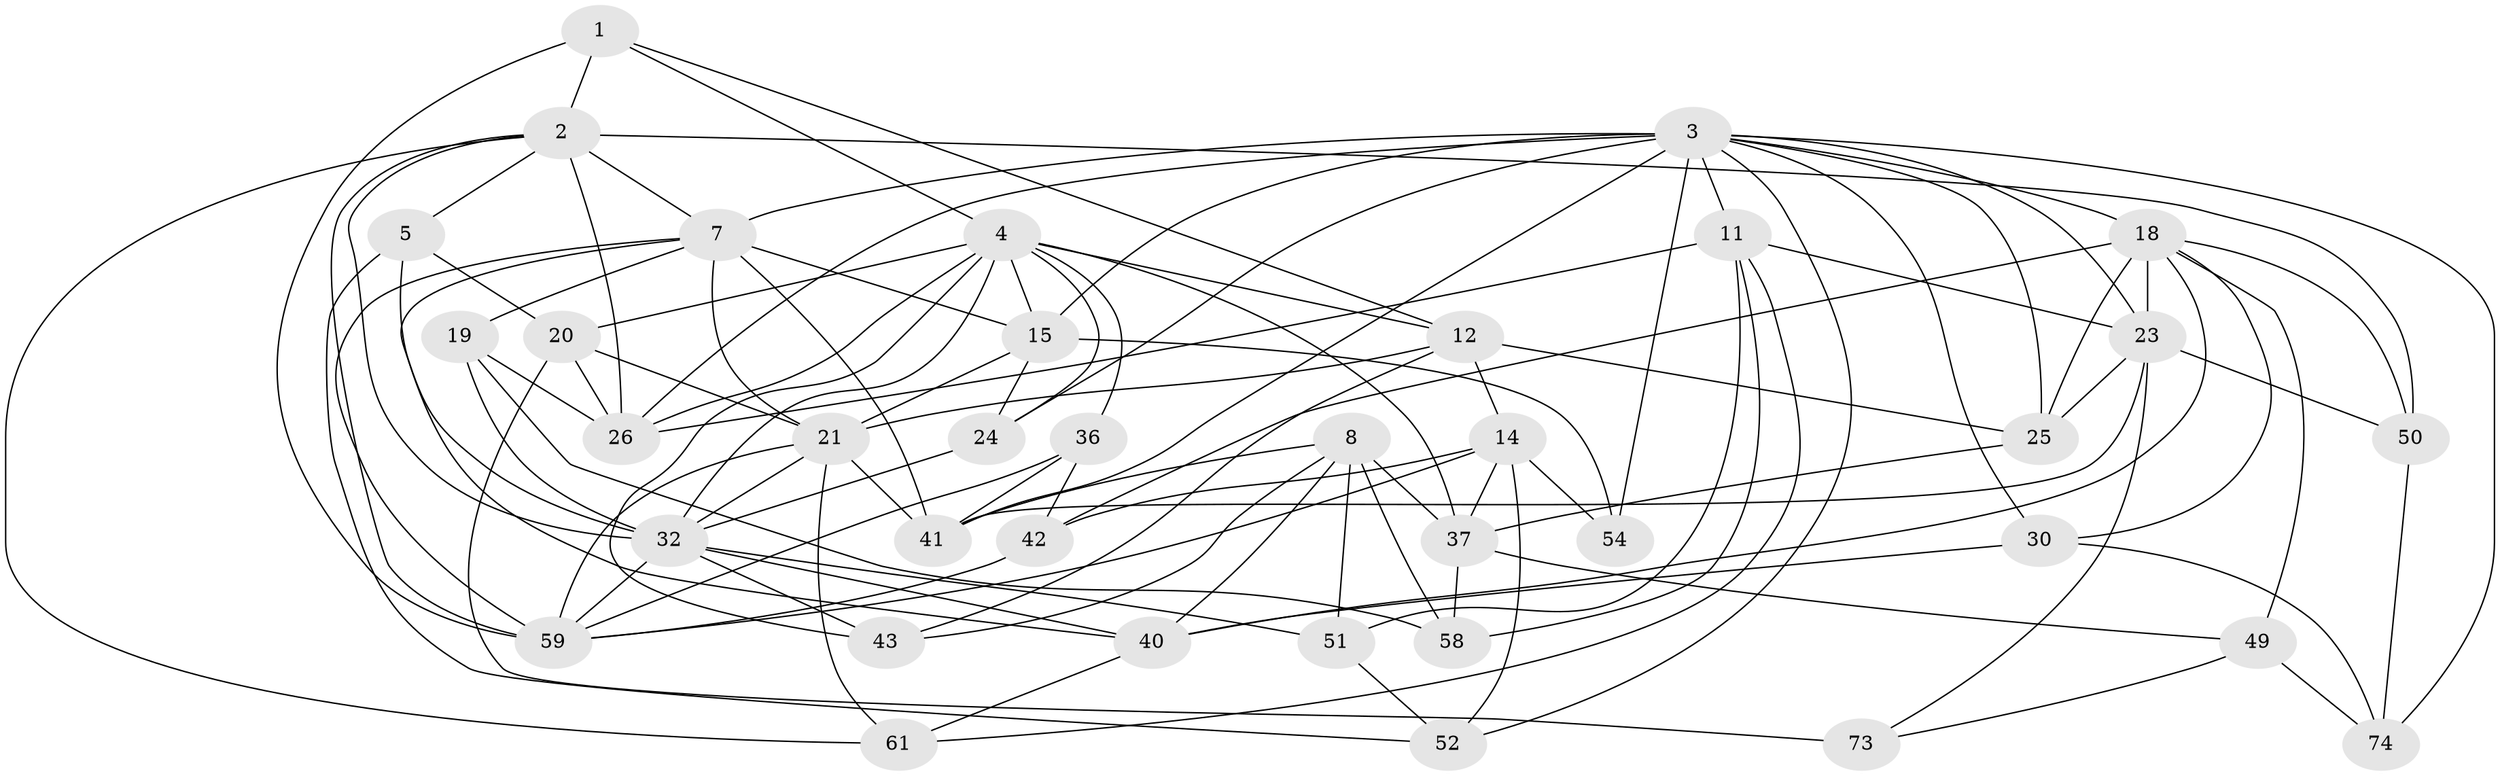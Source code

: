 // original degree distribution, {4: 1.0}
// Generated by graph-tools (version 1.1) at 2025/16/03/09/25 04:16:33]
// undirected, 37 vertices, 105 edges
graph export_dot {
graph [start="1"]
  node [color=gray90,style=filled];
  1;
  2 [super="+69+9"];
  3 [super="+6+27+10"];
  4 [super="+13"];
  5;
  7 [super="+17+45"];
  8 [super="+16"];
  11 [super="+33"];
  12 [super="+60"];
  14 [super="+29"];
  15 [super="+66"];
  18 [super="+34"];
  19;
  20 [super="+67"];
  21 [super="+22"];
  23 [super="+55+65+35+48"];
  24;
  25 [super="+72"];
  26 [super="+39"];
  30;
  32 [super="+62+70"];
  36;
  37 [super="+57"];
  40 [super="+47"];
  41 [super="+56"];
  42;
  43;
  49;
  50;
  51;
  52;
  54;
  58;
  59 [super="+68+63"];
  61;
  73;
  74;
  1 -- 4;
  1 -- 12;
  1 -- 59;
  1 -- 2;
  2 -- 7;
  2 -- 5;
  2 -- 59;
  2 -- 61;
  2 -- 26;
  2 -- 32;
  2 -- 50;
  3 -- 54 [weight=2];
  3 -- 24;
  3 -- 25;
  3 -- 30;
  3 -- 23;
  3 -- 52;
  3 -- 26;
  3 -- 18;
  3 -- 7;
  3 -- 41;
  3 -- 74;
  3 -- 15;
  3 -- 11;
  4 -- 24;
  4 -- 32;
  4 -- 36;
  4 -- 37;
  4 -- 43;
  4 -- 12;
  4 -- 26;
  4 -- 15;
  4 -- 20;
  5 -- 20;
  5 -- 52;
  5 -- 32;
  7 -- 41;
  7 -- 19;
  7 -- 15;
  7 -- 21;
  7 -- 59;
  7 -- 40;
  8 -- 58;
  8 -- 37;
  8 -- 51;
  8 -- 40;
  8 -- 43;
  8 -- 41;
  11 -- 58;
  11 -- 61;
  11 -- 51;
  11 -- 26;
  11 -- 23;
  12 -- 43;
  12 -- 25;
  12 -- 21;
  12 -- 14;
  14 -- 54;
  14 -- 37;
  14 -- 52;
  14 -- 42;
  14 -- 59;
  15 -- 21;
  15 -- 24;
  15 -- 54;
  18 -- 42;
  18 -- 30;
  18 -- 49;
  18 -- 50;
  18 -- 40;
  18 -- 23 [weight=3];
  18 -- 25;
  19 -- 26;
  19 -- 58;
  19 -- 32;
  20 -- 73 [weight=2];
  20 -- 21;
  20 -- 26;
  21 -- 61;
  21 -- 32;
  21 -- 59;
  21 -- 41;
  23 -- 73;
  23 -- 50;
  23 -- 41;
  23 -- 25 [weight=2];
  24 -- 32;
  25 -- 37;
  30 -- 74;
  30 -- 40;
  32 -- 59;
  32 -- 51;
  32 -- 40;
  32 -- 43;
  36 -- 42;
  36 -- 41;
  36 -- 59;
  37 -- 49;
  37 -- 58;
  40 -- 61;
  42 -- 59;
  49 -- 73;
  49 -- 74;
  50 -- 74;
  51 -- 52;
}
